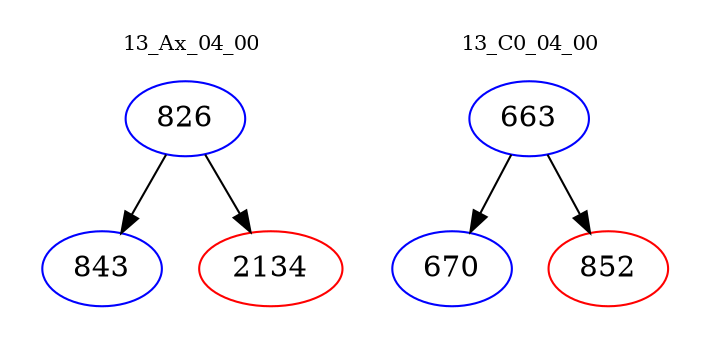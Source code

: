 digraph{
subgraph cluster_0 {
color = white
label = "13_Ax_04_00";
fontsize=10;
T0_826 [label="826", color="blue"]
T0_826 -> T0_843 [color="black"]
T0_843 [label="843", color="blue"]
T0_826 -> T0_2134 [color="black"]
T0_2134 [label="2134", color="red"]
}
subgraph cluster_1 {
color = white
label = "13_C0_04_00";
fontsize=10;
T1_663 [label="663", color="blue"]
T1_663 -> T1_670 [color="black"]
T1_670 [label="670", color="blue"]
T1_663 -> T1_852 [color="black"]
T1_852 [label="852", color="red"]
}
}
